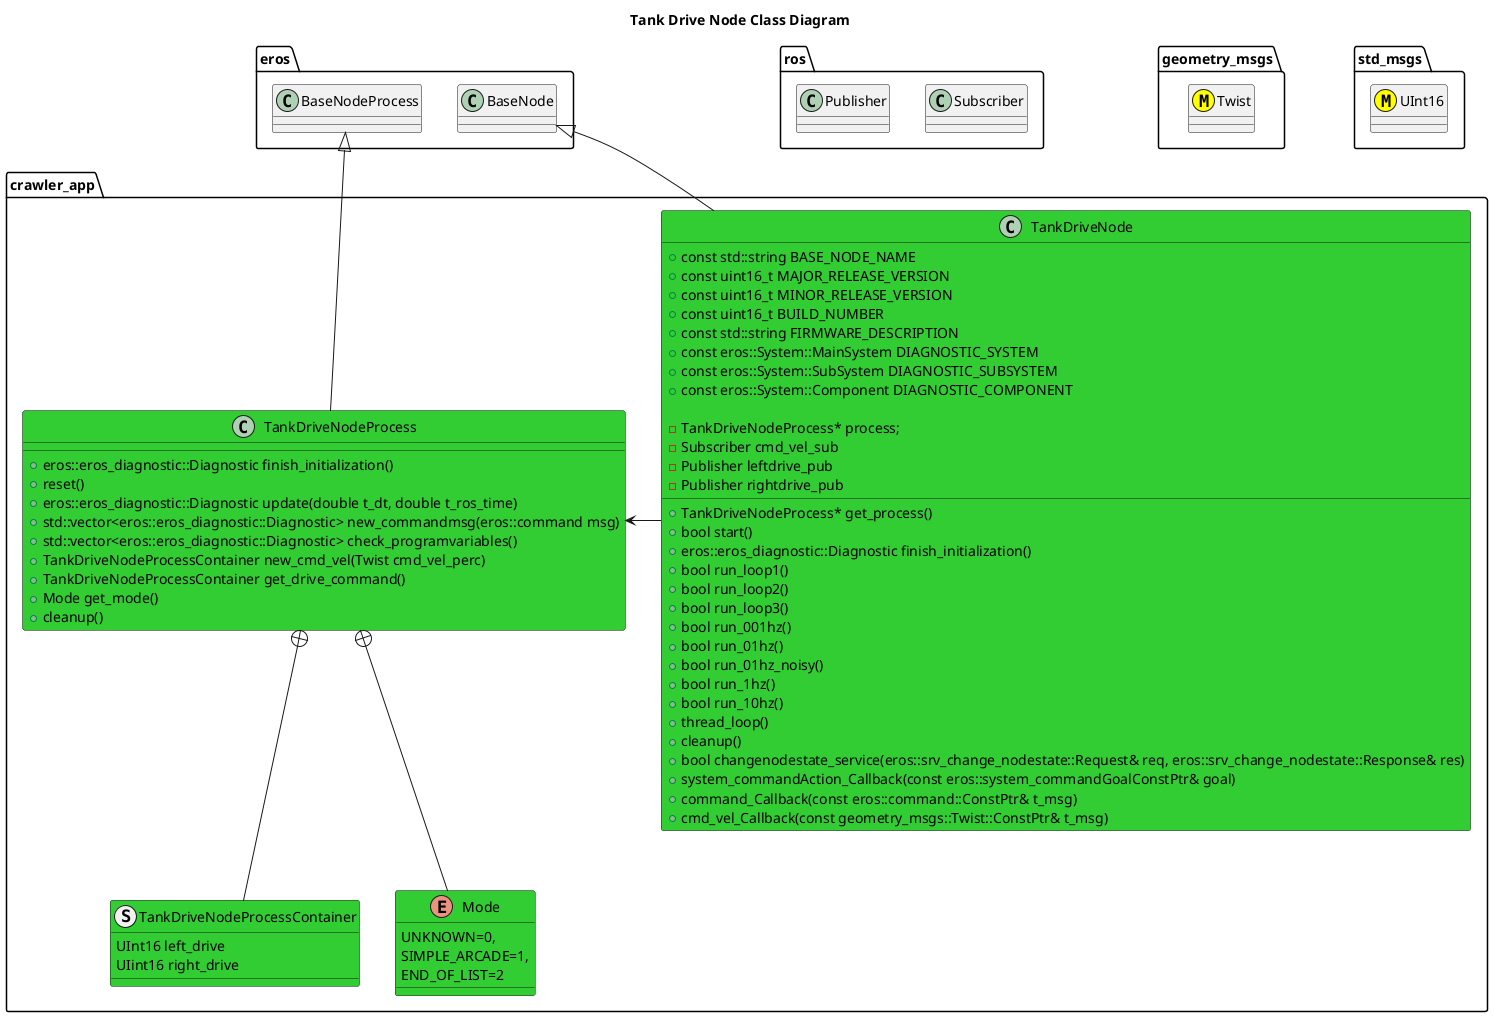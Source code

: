@startuml
title Tank Drive Node Class Diagram

package eros {
  class BaseNode
  class BaseNodeProcess
}
package ros {
  class Subscriber
  class Publisher
}
package geometry_msgs {
  class Twist <<(M,#FFFF00)>>
}
package std_msgs {
  class UInt16 <<(M,#FFFF00)>>
}
package crawler_app {

  class TankDriveNode #LimeGreen {
      +const std::string BASE_NODE_NAME
      +const uint16_t MAJOR_RELEASE_VERSION
      +const uint16_t MINOR_RELEASE_VERSION
      +const uint16_t BUILD_NUMBER
      +const std::string FIRMWARE_DESCRIPTION
      +const eros::System::MainSystem DIAGNOSTIC_SYSTEM
      +const eros::System::SubSystem DIAGNOSTIC_SUBSYSTEM
      +const eros::System::Component DIAGNOSTIC_COMPONENT
      +TankDriveNodeProcess* get_process()
      +bool start()
      +eros::eros_diagnostic::Diagnostic finish_initialization()
      +bool run_loop1()
      +bool run_loop2()
      +bool run_loop3()
      +bool run_001hz()
      +bool run_01hz()
      +bool run_01hz_noisy()
      +bool run_1hz()
      +bool run_10hz()
      +thread_loop()
      +cleanup()
      +bool changenodestate_service(eros::srv_change_nodestate::Request& req, eros::srv_change_nodestate::Response& res)
      +system_commandAction_Callback(const eros::system_commandGoalConstPtr& goal)
      +command_Callback(const eros::command::ConstPtr& t_msg)
      +cmd_vel_Callback(const geometry_msgs::Twist::ConstPtr& t_msg)

      -TankDriveNodeProcess* process;
      -Subscriber cmd_vel_sub
      -Publisher leftdrive_pub
      -Publisher rightdrive_pub
  }
  struct TankDriveNodeProcessContainer #LimeGreen {
    UInt16 left_drive
    UIint16 right_drive
  }
  enum Mode #LimeGreen {
    UNKNOWN=0,
    SIMPLE_ARCADE=1,
    END_OF_LIST=2
  }
  class TankDriveNodeProcess #LimeGreen {
      +eros::eros_diagnostic::Diagnostic finish_initialization()
      +reset()
      +eros::eros_diagnostic::Diagnostic update(double t_dt, double t_ros_time)
      +std::vector<eros::eros_diagnostic::Diagnostic> new_commandmsg(eros::command msg)
      +std::vector<eros::eros_diagnostic::Diagnostic> check_programvariables()
      +TankDriveNodeProcessContainer new_cmd_vel(Twist cmd_vel_perc)
      +TankDriveNodeProcessContainer get_drive_command()
      +Mode get_mode()
      +cleanup()

  }
  TankDriveNodeProcess +-- TankDriveNodeProcessContainer
  TankDriveNodeProcess +-- Mode
  BaseNode <|-- TankDriveNode
  BaseNodeProcess <|-- TankDriveNodeProcess
  TankDriveNode -> TankDriveNodeProcess
}
@enduml